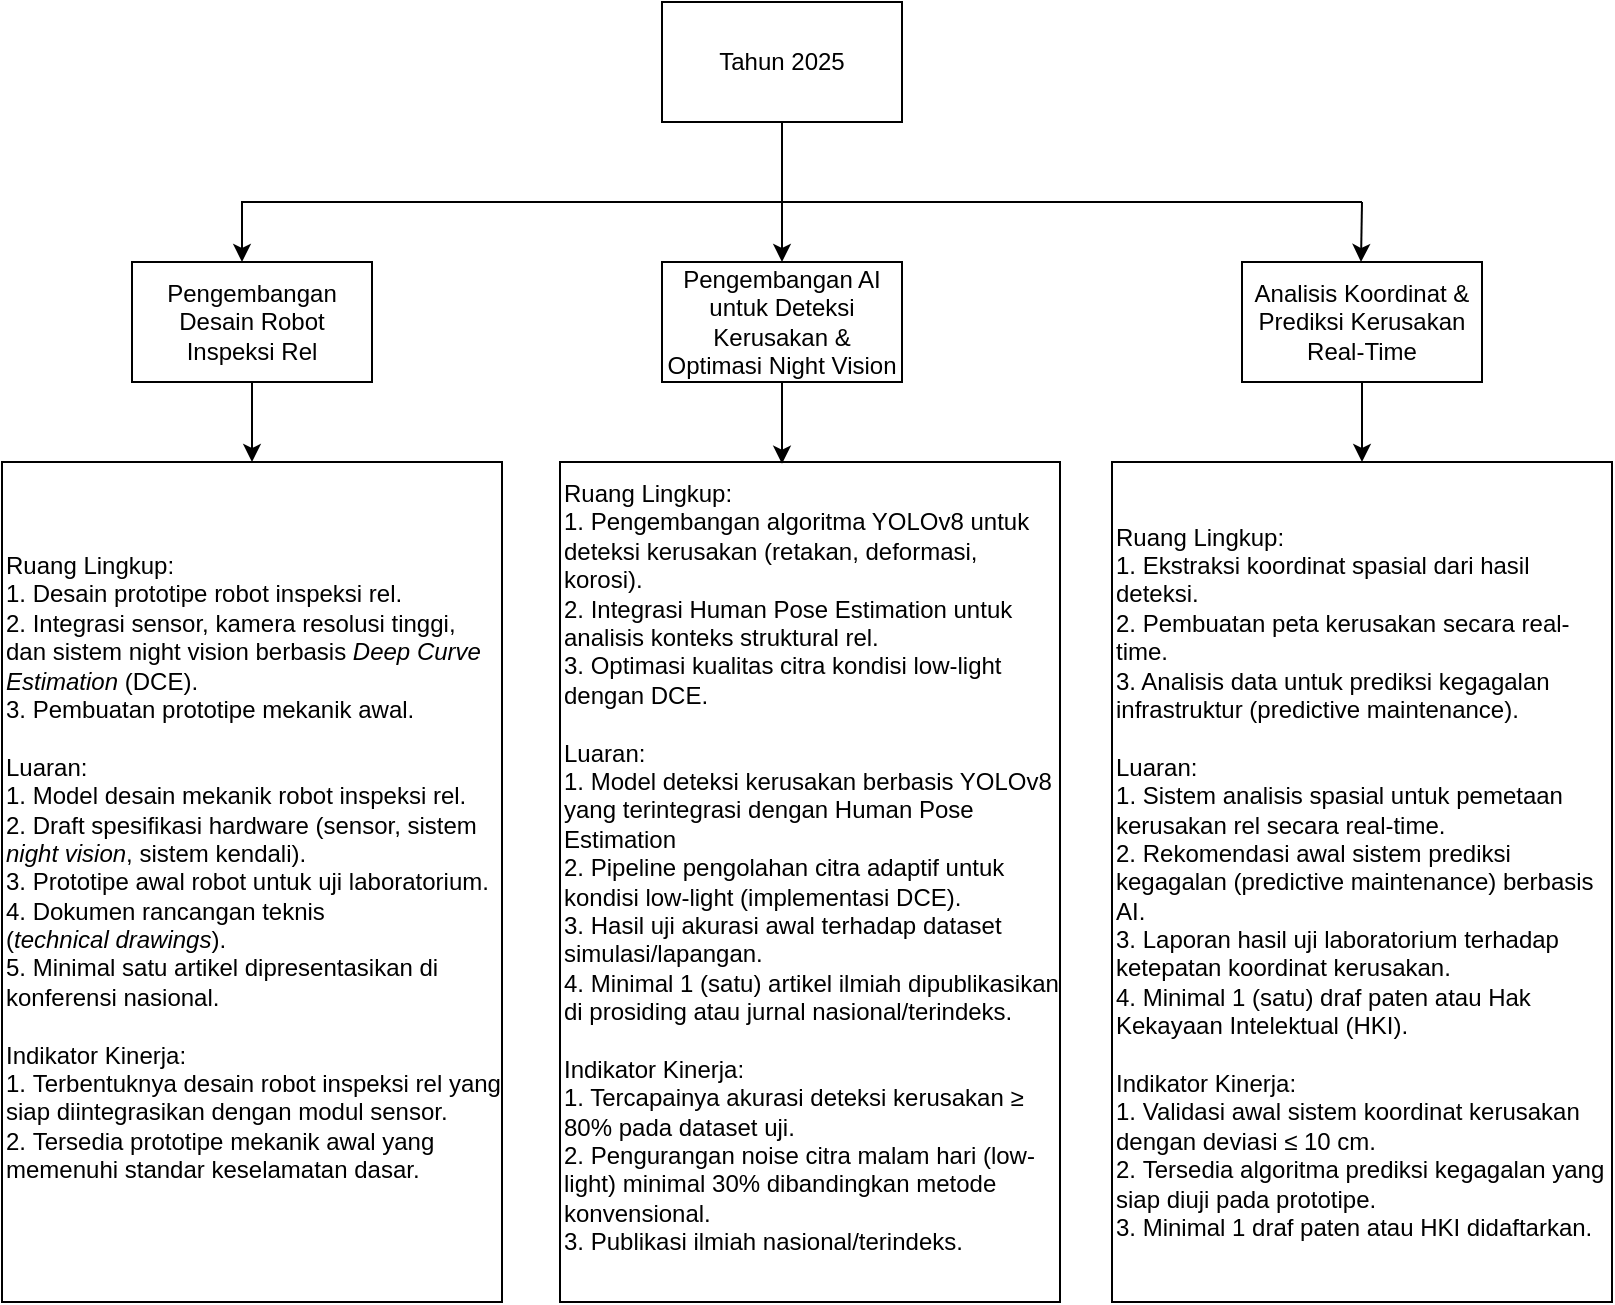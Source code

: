 <mxfile version="26.0.16">
  <diagram name="Page-1" id="S9eTGyQxFXrLGNSe0dMx">
    <mxGraphModel dx="954" dy="647" grid="1" gridSize="10" guides="1" tooltips="1" connect="1" arrows="1" fold="1" page="1" pageScale="1" pageWidth="827" pageHeight="1169" math="0" shadow="0">
      <root>
        <mxCell id="0" />
        <mxCell id="1" parent="0" />
        <mxCell id="pj2v-7K1wGIa9h39KFa2-10" style="edgeStyle=elbowEdgeStyle;rounded=0;orthogonalLoop=1;jettySize=auto;html=1;exitX=0.5;exitY=1;exitDx=0;exitDy=0;entryX=0.5;entryY=0;entryDx=0;entryDy=0;" edge="1" parent="1" source="pj2v-7K1wGIa9h39KFa2-1" target="pj2v-7K1wGIa9h39KFa2-3">
          <mxGeometry relative="1" as="geometry" />
        </mxCell>
        <mxCell id="pj2v-7K1wGIa9h39KFa2-1" value="Tahun 2025" style="rounded=0;whiteSpace=wrap;html=1;" vertex="1" parent="1">
          <mxGeometry x="340" y="30" width="120" height="60" as="geometry" />
        </mxCell>
        <mxCell id="pj2v-7K1wGIa9h39KFa2-16" style="edgeStyle=elbowEdgeStyle;rounded=0;orthogonalLoop=1;jettySize=auto;elbow=vertical;html=1;exitX=0.5;exitY=1;exitDx=0;exitDy=0;entryX=0.5;entryY=0;entryDx=0;entryDy=0;" edge="1" parent="1" source="pj2v-7K1wGIa9h39KFa2-2" target="pj2v-7K1wGIa9h39KFa2-5">
          <mxGeometry relative="1" as="geometry" />
        </mxCell>
        <mxCell id="pj2v-7K1wGIa9h39KFa2-2" value="&lt;span style=&quot;text-align: start;&quot;&gt;&lt;font style=&quot;font-size: 12px;&quot;&gt;Pengembangan Desain Robot Inspeksi Rel&lt;/font&gt;&lt;/span&gt;" style="rounded=0;whiteSpace=wrap;html=1;" vertex="1" parent="1">
          <mxGeometry x="75" y="160" width="120" height="60" as="geometry" />
        </mxCell>
        <mxCell id="pj2v-7K1wGIa9h39KFa2-3" value="&lt;div style=&quot;&quot;&gt;&lt;span style=&quot;&quot;&gt;Pengembangan AI untuk Deteksi Kerusakan &amp;amp; Optimasi Night Vision&lt;/span&gt;&lt;/div&gt;" style="rounded=0;whiteSpace=wrap;html=1;align=center;" vertex="1" parent="1">
          <mxGeometry x="340" y="160" width="120" height="60" as="geometry" />
        </mxCell>
        <mxCell id="pj2v-7K1wGIa9h39KFa2-25" style="edgeStyle=orthogonalEdgeStyle;rounded=0;orthogonalLoop=1;jettySize=auto;html=1;exitX=0.5;exitY=1;exitDx=0;exitDy=0;entryX=0.5;entryY=0;entryDx=0;entryDy=0;elbow=vertical;" edge="1" parent="1" source="pj2v-7K1wGIa9h39KFa2-4" target="pj2v-7K1wGIa9h39KFa2-9">
          <mxGeometry relative="1" as="geometry" />
        </mxCell>
        <mxCell id="pj2v-7K1wGIa9h39KFa2-4" value="&lt;span style=&quot;text-align: start;&quot;&gt;&lt;font style=&quot;font-size: 12px;&quot;&gt;Analisis Koordinat &amp;amp; Prediksi Kerusakan Real-Time&lt;/font&gt;&lt;/span&gt;" style="rounded=0;whiteSpace=wrap;html=1;" vertex="1" parent="1">
          <mxGeometry x="630" y="160" width="120" height="60" as="geometry" />
        </mxCell>
        <mxCell id="pj2v-7K1wGIa9h39KFa2-5" value="&lt;font style=&quot;font-size: 12px;&quot; face=&quot;Helvetica&quot;&gt;Ruang Lingkup:&lt;/font&gt;&lt;div&gt;1. Desain prototipe robot inspeksi rel.&lt;/div&gt;&lt;div&gt;2. Integrasi sensor, kamera resolusi tinggi, dan sistem night vision berbasis &lt;i&gt;Deep Curve Estimation &lt;/i&gt;(DCE).&lt;/div&gt;&lt;div&gt;3. Pembuatan prototipe mekanik awal.&lt;/div&gt;&lt;div&gt;&lt;br&gt;&lt;/div&gt;&lt;div&gt;Luaran:&lt;/div&gt;&lt;div&gt;1. Model desain mekanik robot inspeksi rel.&lt;/div&gt;&lt;div&gt;2. Draft spesifikasi hardware (sensor, sistem &lt;i&gt;night vision&lt;/i&gt;, sistem kendali).&lt;/div&gt;&lt;div&gt;3. Prototipe awal robot untuk uji laboratorium.&lt;/div&gt;&lt;div&gt;4. Dokumen rancangan teknis (&lt;i&gt;technical&amp;nbsp;drawings&lt;/i&gt;).&lt;/div&gt;&lt;div&gt;5. Minimal satu artikel dipresentasikan di konferensi nasional.&lt;/div&gt;&lt;div&gt;&lt;br&gt;&lt;/div&gt;&lt;div&gt;Indikator Kinerja:&lt;/div&gt;&lt;div&gt;1.&amp;nbsp;&lt;font style=&quot;font-size: 12px;&quot;&gt;Terbentuknya desain robot inspeksi rel yang siap diintegrasikan dengan modul sensor.&lt;/font&gt;&lt;/div&gt;&lt;div&gt;&lt;font style=&quot;font-size: 12px;&quot;&gt;2.&amp;nbsp;&lt;/font&gt;&lt;font style=&quot;font-size: 12px;&quot;&gt;Tersedia prototipe mekanik awal yang memenuhi standar keselamatan dasar.&lt;/font&gt;&lt;/div&gt;&lt;div&gt;&lt;br&gt;&lt;/div&gt;" style="rounded=0;whiteSpace=wrap;html=1;align=left;" vertex="1" parent="1">
          <mxGeometry x="10" y="260" width="250" height="420" as="geometry" />
        </mxCell>
        <mxCell id="pj2v-7K1wGIa9h39KFa2-8" value="&lt;font style=&quot;font-size: 12px;&quot; face=&quot;Helvetica&quot;&gt;Ruang Lingkup:&lt;/font&gt;&lt;div&gt;&lt;font style=&quot;font-size: 12px;&quot;&gt;1.&amp;nbsp;Pengembangan algoritma YOLOv8 untuk deteksi kerusakan (retakan, deformasi, korosi).&lt;/font&gt;&lt;/div&gt;&lt;div&gt;&lt;font style=&quot;font-size: 12px;&quot;&gt;2. Integrasi Human Pose Estimation untuk analisis konteks struktural rel.&lt;/font&gt;&lt;/div&gt;&lt;div&gt;&lt;font style=&quot;font-size: 12px;&quot;&gt;3. Optimasi kualitas citra kondisi low-light dengan DCE.&lt;/font&gt;&lt;/div&gt;&lt;div&gt;&lt;br&gt;&lt;/div&gt;&lt;div&gt;Luaran:&lt;/div&gt;&lt;div&gt;1.&amp;nbsp;&lt;font style=&quot;font-size: 12px;&quot;&gt;Model deteksi kerusakan berbasis YOLOv8 yang terintegrasi dengan Human Pose Estimation&lt;/font&gt;&lt;/div&gt;&lt;div&gt;&lt;font style=&quot;font-size: 12px;&quot;&gt;&lt;font&gt;2.&amp;nbsp;&lt;/font&gt;Pipeline pengolahan citra adaptif untuk kondisi low-light (implementasi DCE).&lt;/font&gt;&lt;/div&gt;&lt;div&gt;&lt;font style=&quot;font-size: 12px;&quot;&gt;3.&lt;/font&gt;&lt;font style=&quot;font-size: 12px;&quot;&gt;&lt;font&gt;&amp;nbsp;&lt;/font&gt;Hasil uji akurasi awal terhadap dataset simulasi/lapangan.&lt;/font&gt;&lt;/div&gt;&lt;div&gt;4.&lt;font style=&quot;font-size: 12px;&quot;&gt;&amp;nbsp;Minimal 1 (satu) artikel ilmiah dipublikasikan di prosiding atau jurnal nasional/terindeks.&lt;/font&gt;&lt;/div&gt;&lt;div&gt;&lt;font style=&quot;font-size: 12px;&quot;&gt;&lt;br&gt;&lt;/font&gt;&lt;/div&gt;&lt;div&gt;&lt;font style=&quot;font-size: 12px;&quot;&gt;Indikator Kinerja:&lt;/font&gt;&lt;/div&gt;&lt;div&gt;&lt;font&gt;&lt;font style=&quot;font-size: 12px;&quot;&gt;1. Tercapainya akurasi deteksi kerusakan ≥ 80% pada dataset uji.&lt;/font&gt;&lt;br&gt;&lt;/font&gt;&lt;/div&gt;&lt;div&gt;&lt;font&gt;&lt;font style=&quot;font-size: 12px;&quot;&gt;2.&amp;nbsp;&lt;/font&gt;&lt;/font&gt;&lt;font style=&quot;font-size: 12px;&quot;&gt;Pengurangan noise citra malam hari (low-light) minimal 30% dibandingkan metode konvensional.&lt;/font&gt;&lt;/div&gt;&lt;div&gt;&lt;font style=&quot;font-size: 12px;&quot;&gt;&lt;font&gt;3. P&lt;/font&gt;ublikasi ilmiah nasional/terindeks.&lt;/font&gt;&lt;/div&gt;&lt;div&gt;&lt;br&gt;&lt;/div&gt;" style="rounded=0;whiteSpace=wrap;html=1;align=left;" vertex="1" parent="1">
          <mxGeometry x="289" y="260" width="250" height="420" as="geometry" />
        </mxCell>
        <mxCell id="pj2v-7K1wGIa9h39KFa2-9" value="&lt;div&gt;&lt;font style=&quot;font-size: 12px;&quot;&gt;Ruang Lingkup:&lt;/font&gt;&lt;/div&gt;&lt;div&gt;&lt;font style=&quot;font-size: 12px;&quot;&gt;1.&amp;nbsp;Ekstraksi koordinat spasial dari hasil deteksi.&lt;/font&gt;&lt;/div&gt;&lt;div&gt;&lt;font style=&quot;font-size: 12px;&quot;&gt;2.&amp;nbsp;Pembuatan peta kerusakan secara real-time.&lt;/font&gt;&lt;/div&gt;&lt;div&gt;&lt;font style=&quot;font-size: 12px;&quot;&gt;3. Analisis data untuk prediksi kegagalan infrastruktur (predictive maintenance).&lt;/font&gt;&lt;/div&gt;&lt;div&gt;&lt;font style=&quot;font-size: 12px;&quot;&gt;&lt;br&gt;&lt;/font&gt;&lt;/div&gt;&lt;div&gt;&lt;font style=&quot;font-size: 12px;&quot;&gt;Luaran:&lt;/font&gt;&lt;/div&gt;&lt;div&gt;&lt;font style=&quot;font-size: 12px;&quot;&gt;1&lt;/font&gt;&lt;font style=&quot;font-size: 12px;&quot;&gt;&lt;font&gt;. S&lt;/font&gt;istem analisis spasial untuk pemetaan kerusakan rel secara real-time.&lt;/font&gt;&lt;/div&gt;&lt;div&gt;&lt;font style=&quot;font-size: 12px;&quot;&gt;2.&lt;/font&gt;&lt;font style=&quot;font-size: 12px;&quot;&gt;&lt;font&gt;&amp;nbsp;&lt;/font&gt;Rekomendasi awal sistem prediksi kegagalan (predictive maintenance) berbasis AI.&lt;/font&gt;&lt;/div&gt;&lt;div&gt;&lt;font style=&quot;font-size: 12px;&quot;&gt;3.&amp;nbsp;&lt;/font&gt;&lt;font style=&quot;font-size: 12px;&quot;&gt;Laporan hasil uji laboratorium terhadap ketepatan koordinat kerusakan.&lt;/font&gt;&lt;/div&gt;&lt;div&gt;&lt;font style=&quot;font-size: 12px;&quot;&gt;4.&amp;nbsp;&lt;/font&gt;&lt;font style=&quot;font-size: 12px;&quot;&gt;Minimal 1 (satu) draf paten atau Hak Kekayaan Intelektual (HKI).&lt;/font&gt;&lt;/div&gt;&lt;div&gt;&lt;font style=&quot;font-size: 12px;&quot;&gt;&lt;br&gt;&lt;/font&gt;&lt;/div&gt;&lt;div&gt;&lt;font style=&quot;font-size: 12px;&quot;&gt;Indikator Kinerja:&lt;/font&gt;&lt;/div&gt;&lt;div&gt;&lt;font style=&quot;font-size: 12px;&quot;&gt;1.&lt;/font&gt;&lt;font style=&quot;font-size: 12px;&quot;&gt;&lt;font&gt; V&lt;/font&gt;alidasi awal sistem koordinat kerusakan dengan deviasi ≤ 10 cm.&lt;/font&gt;&lt;/div&gt;&lt;div&gt;&lt;font style=&quot;font-size: 12px;&quot;&gt;&lt;font&gt;2.&amp;nbsp;&lt;/font&gt;Tersedia algoritma prediksi kegagalan yang siap diuji pada prototipe.&lt;/font&gt;&lt;/div&gt;&lt;div&gt;&lt;font style=&quot;font-size: 12px;&quot;&gt;3.&amp;nbsp;Minimal 1 draf paten atau HKI didaftarkan.&lt;/font&gt;&lt;/div&gt;" style="rounded=0;whiteSpace=wrap;html=1;align=left;" vertex="1" parent="1">
          <mxGeometry x="565" y="260" width="250" height="420" as="geometry" />
        </mxCell>
        <mxCell id="pj2v-7K1wGIa9h39KFa2-12" style="edgeStyle=elbowEdgeStyle;rounded=0;orthogonalLoop=1;jettySize=auto;html=1;exitX=0.5;exitY=1;exitDx=0;exitDy=0;entryX=0.444;entryY=0.002;entryDx=0;entryDy=0;entryPerimeter=0;" edge="1" parent="1" source="pj2v-7K1wGIa9h39KFa2-3" target="pj2v-7K1wGIa9h39KFa2-8">
          <mxGeometry relative="1" as="geometry" />
        </mxCell>
        <mxCell id="pj2v-7K1wGIa9h39KFa2-35" style="edgeStyle=elbowEdgeStyle;rounded=0;orthogonalLoop=1;jettySize=auto;elbow=vertical;html=1;entryX=0.5;entryY=0;entryDx=0;entryDy=0;" edge="1" parent="1">
          <mxGeometry relative="1" as="geometry">
            <mxPoint x="690" y="130" as="sourcePoint" />
            <mxPoint x="130" y="160" as="targetPoint" />
            <Array as="points">
              <mxPoint x="145" y="130" />
            </Array>
          </mxGeometry>
        </mxCell>
        <mxCell id="pj2v-7K1wGIa9h39KFa2-36" style="rounded=0;orthogonalLoop=1;jettySize=auto;elbow=vertical;html=1;entryX=0.5;entryY=0;entryDx=0;entryDy=0;" edge="1" parent="1">
          <mxGeometry relative="1" as="geometry">
            <mxPoint x="690" y="130" as="sourcePoint" />
            <mxPoint x="689.5" y="160" as="targetPoint" />
          </mxGeometry>
        </mxCell>
      </root>
    </mxGraphModel>
  </diagram>
</mxfile>
